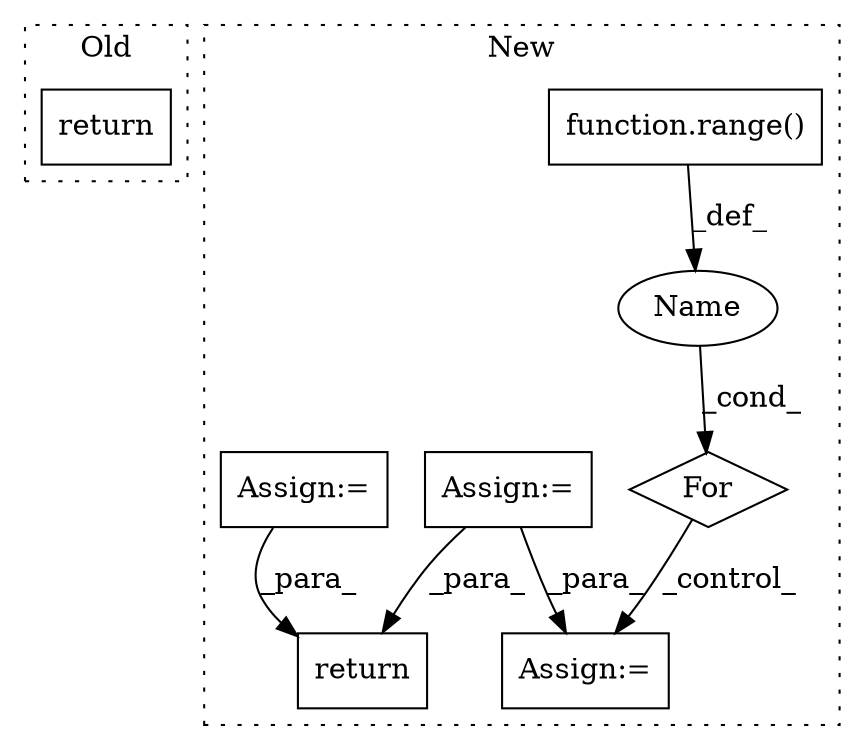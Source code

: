 digraph G {
subgraph cluster0 {
1 [label="return" a="93" s="901" l="7" shape="box"];
label = "Old";
style="dotted";
}
subgraph cluster1 {
2 [label="function.range()" a="75" s="2394,2413" l="6,1" shape="box"];
3 [label="For" a="107" s="2385,2414" l="4,18" shape="diamond"];
4 [label="Assign:=" a="68" s="2535" l="4" shape="box"];
5 [label="Name" a="87" s="2389" l="1" shape="ellipse"];
6 [label="Assign:=" a="68" s="2368" l="3" shape="box"];
7 [label="return" a="93" s="2588" l="7" shape="box"];
8 [label="Assign:=" a="68" s="2218" l="3" shape="box"];
label = "New";
style="dotted";
}
2 -> 5 [label="_def_"];
3 -> 4 [label="_control_"];
5 -> 3 [label="_cond_"];
6 -> 7 [label="_para_"];
6 -> 4 [label="_para_"];
8 -> 7 [label="_para_"];
}